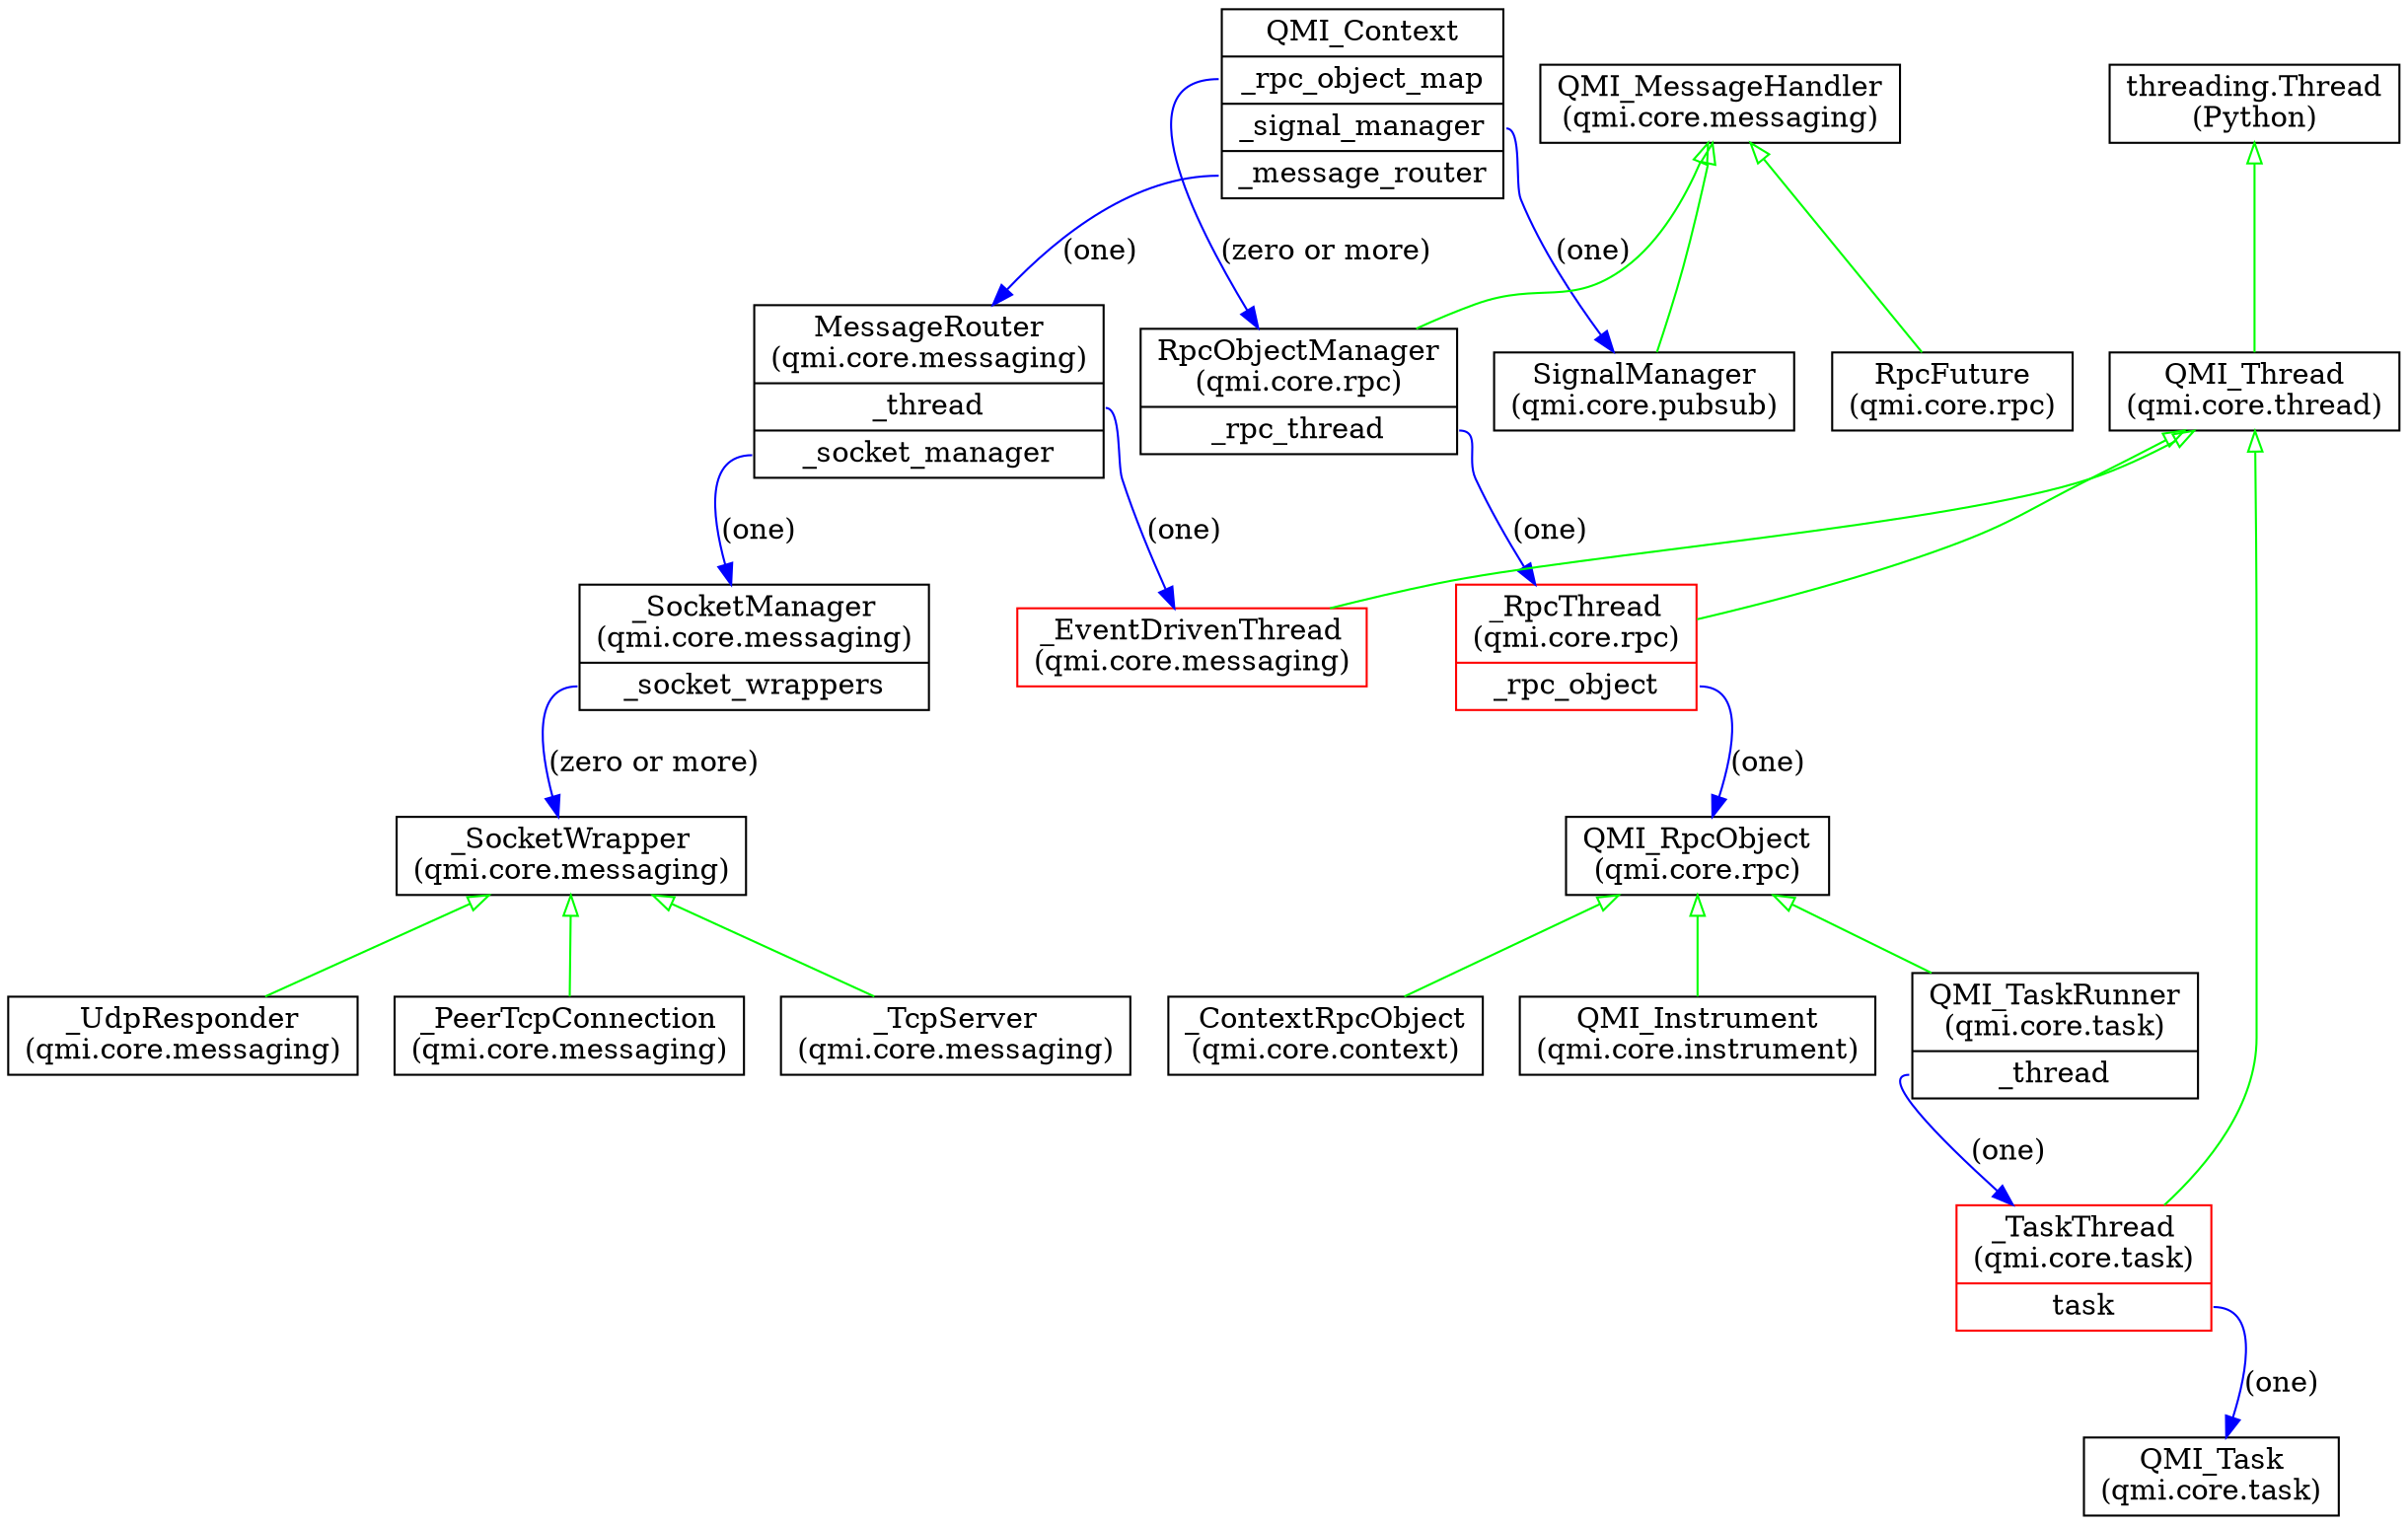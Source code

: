 digraph {

    // Classes without a superclass.
    cls_qmi_context [shape=record label="{ QMI_Context | <rpc_objects> _rpc_object_map | <signal_manager> _signal_manager | <message_router> _message_router }"];

    cls_message_router [shape=record label="{ MessageRouter\n(qmi.core.messaging) | <thread> _thread | <socket_manager> _socket_manager }" ];

    cls_socket_manager [shape=record label="{ _SocketManager\n(qmi.core.messaging) | <socket_wrappers> _socket_wrappers }" ];

    // _SocketWrapper class and its specializations

    cls_socket_wrapper       [shape=record label="{ _SocketWrapper\n(qmi.core.messaging) }" ];
    cls_udp_responder        [shape=record label="{ _UdpResponder\n(qmi.core.messaging) }" ];
    cls_peer_tcp_connection  [shape=record label="{ _PeerTcpConnection\n(qmi.core.messaging) }" ];
    cls_tcp_server           [shape=record label="{ _TcpServer\n(qmi.core.messaging) }" ];

    // QMI_MessageHandler class and its specializations

    cls_qmi_message_handler [shape=record label="{ QMI_MessageHandler\n(qmi.core.messaging) }" ];
    cls_rpc_object_manager  [shape=record label="{ RpcObjectManager\n(qmi.core.rpc) | <rpc_thread> _rpc_thread }" ];
    cls_rpc_future          [shape=record label="{ RpcFuture\n(qmi.core.rpc) }" ];
    cls_signal_manager      [shape=record label="{ SignalManager\n(qmi.core.pubsub) }" ];

    // QMI_RpcObject class and its specializations

    cls_rpc_object          [shape=record label="{ QMI_RpcObject\n(qmi.core.rpc) }"        ];
    cls_context_rpc_object  [shape=record label="{ _ContextRpcObject\n(qmi.core.context) }"];
    cls_qmi_instrument      [shape=record label="{ QMI_Instrument\n(qmi.core.instrument) }"];
    cls_qmi_task_runner     [shape=record label="{ QMI_TaskRunner\n(qmi.core.task) | <thread> _thread }" ];

    // QMI Thread class and derivatives 

    cls_python_thread       [shape=record label="{ threading.Thread\n(Python) }"];
    cls_qmi_thread          [shape=record label="{ QMI_Thread\n(qmi.core.thread) }"];
    cls_rpc_thread          [shape=record label="{ _RpcThread\n(qmi.core.rpc) | <rpc_object> _rpc_object}" color=red ];
    cls_event_driven_thread [shape=record label="{ _EventDrivenThread\n(qmi.core.messaging) }" color=red ];
    cls_task_thread         [shape=record label="{ _TaskThread\n(qmi.core.task) | <task> task }" color=red ];

    // QMI_Task stuff
    
    cls_qmi_task            [shape=record label="{ QMI_Task\n(qmi.core.task) }"];

    // QMI Signal stuff (other than the Messages)

    
    // Specializations

    cls_qmi_message_handler -> cls_rpc_object_manager  [dir="back" arrowtail="onormal" color="green"];
    cls_qmi_message_handler -> cls_rpc_future          [dir="back" arrowtail="onormal" color="green"];
    cls_qmi_message_handler -> cls_signal_manager      [dir="back" arrowtail="onormal" color="green"];

    cls_python_thread -> cls_qmi_thread            [dir="back" arrowtail="onormal" color="green"];
    cls_qmi_thread    -> cls_rpc_thread            [dir="back" arrowtail="onormal" color="green"];
    cls_qmi_thread    -> cls_event_driven_thread   [dir="back" arrowtail="onormal" color="green"];
    cls_qmi_thread    -> cls_task_thread           [dir="back" arrowtail="onormal" color="green"];

    cls_rpc_object -> cls_context_rpc_object  [dir="back" arrowtail="onormal" color="green"];
    cls_rpc_object -> cls_qmi_instrument      [dir="back" arrowtail="onormal" color="green"];
    cls_rpc_object -> cls_qmi_task_runner     [dir="back" arrowtail="onormal" color="green"];
    
    cls_socket_wrapper    -> cls_udp_responder        [dir="back" arrowtail="onormal" color="green"];
    cls_socket_wrapper    -> cls_peer_tcp_connection  [dir="back" arrowtail="onormal" color="green"];
    cls_socket_wrapper    -> cls_tcp_server           [dir="back" arrowtail="onormal" color="green"];

    // Ownership

    cls_qmi_context:rpc_objects:w       -> cls_rpc_object_manager [color="blue", label="(zero or more)"];
    cls_rpc_thread:rpc_object:e         -> cls_rpc_object         [color="blue", label="(one)"];
    cls_rpc_object_manager:rpc_thread:e -> cls_rpc_thread         [color="blue", label="(one)"];

    cls_qmi_task_runner:thread:w -> cls_task_thread [color="blue", label="(one)"];
    cls_task_thread:task:e -> cls_qmi_task [color="blue", label="(one)"];

    cls_message_router:thread:e -> cls_event_driven_thread [color="blue", label="(one)"];
    cls_message_router:socket_manager:w -> cls_socket_manager [color="blue", label="(one)"];
    cls_socket_manager:socket_wrappers:w -> cls_socket_wrapper [color="blue", label="(zero or more)"];

    cls_qmi_context:signal_manager:e -> cls_signal_manager [color="blue", label="(one)"];
    cls_qmi_context:message_router:w -> cls_message_router [color="blue", label="(one)"];
}
